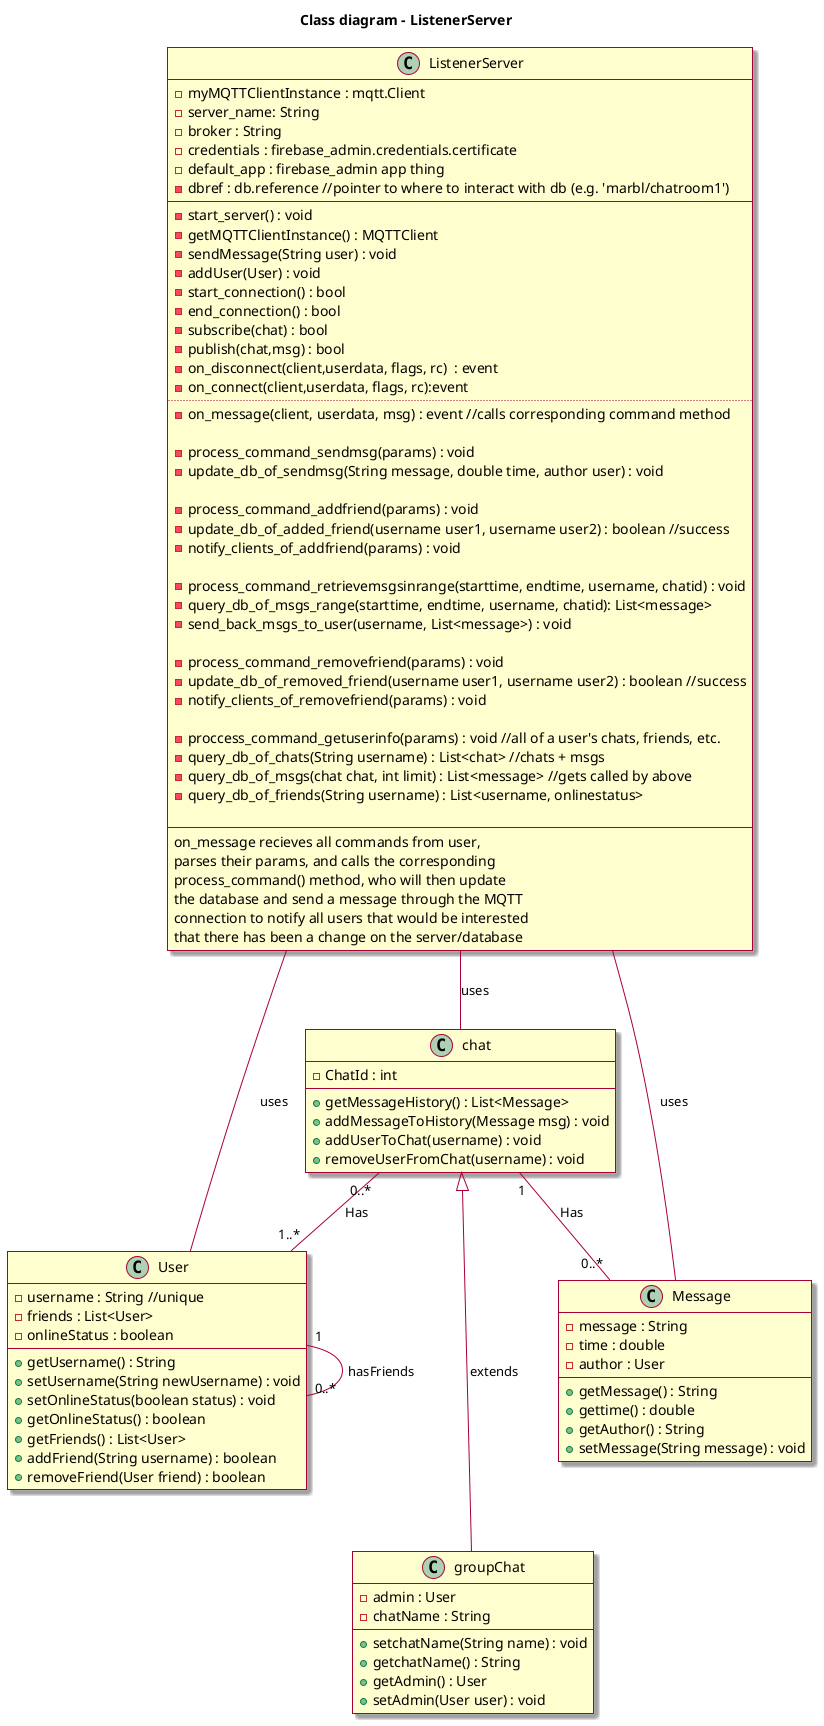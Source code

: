 @startuml

skin rose

title Class diagram - ListenerServer


skinparam componentStyle uml2


class Message{
    - message : String
    - time : double
    - author : User
    +getMessage() : String
    +gettime() : double
    +getAuthor() : String
    +setMessage(String message) : void
}

class User  {
    -username : String //unique
    -friends : List<User>
    -onlineStatus : boolean

    +getUsername() : String
    +setUsername(String newUsername) : void
    +setOnlineStatus(boolean status) : void
    +getOnlineStatus() : boolean
    +getFriends() : List<User>
    +addFriend(String username) : boolean
    +removeFriend(User friend) : boolean
}

User "1"--"0..*" User : hasFriends

Class groupChat {
    -admin : User
    -chatName : String
    +setchatName(String name) : void
    +getchatName() : String
    +getAdmin() : User
    +setAdmin(User user) : void
}

Class chat {
    -ChatId : int
    +getMessageHistory() : List<Message>
    +addMessageToHistory(Message msg) : void
    +addUserToChat(username) : void
    +removeUserFromChat(username) : void
}

chat "0..*" -- "1..*" User : Has

chat "1" -- "0..*" Message : Has

groupChat --up-|> chat : extends

Class Server as "ListenerServer" {
    -myMQTTClientInstance : mqtt.Client 
    -server_name: String
    -broker : String
    -credentials : firebase_admin.credentials.certificate
    -default_app : firebase_admin app thing
    -dbref : db.reference //pointer to where to interact with db (e.g. 'marbl/chatroom1')
    --
     -start_server() : void 
    -getMQTTClientInstance() : MQTTClient
    -sendMessage(String user) : void
    -addUser(User) : void
    -start_connection() : bool
    -end_connection() : bool
    -subscribe(chat) : bool
    -publish(chat,msg) : bool
    -on_disconnect(client,userdata, flags, rc)  : event
    -on_connect(client,userdata, flags, rc):event
    ..
    -on_message(client, userdata, msg) : event //calls corresponding command method
    
    -process_command_sendmsg(params) : void
     -update_db_of_sendmsg(String message, double time, author user) : void
     
    -process_command_addfriend(params) : void
    -update_db_of_added_friend(username user1, username user2) : boolean //success
    -notify_clients_of_addfriend(params) : void
       
    -process_command_retrievemsgsinrange(starttime, endtime, username, chatid) : void
    -query_db_of_msgs_range(starttime, endtime, username, chatid): List<message>
    -send_back_msgs_to_user(username, List<message>) : void
   
     -process_command_removefriend(params) : void
    -update_db_of_removed_friend(username user1, username user2) : boolean //success
     -notify_clients_of_removefriend(params) : void
   
   -proccess_command_getuserinfo(params) : void //all of a user's chats, friends, etc.
   -query_db_of_chats(String username) : List<chat> //chats + msgs
   -query_db_of_msgs(chat chat, int limit) : List<message> //gets called by above
   -query_db_of_friends(String username) : List<username, onlinestatus>
 
    --
    on_message recieves all commands from user,
    parses their params, and calls the corresponding
    process_command() method, who will then update
    the database and send a message through the MQTT
    connection to notify all users that would be interested
    that there has been a change on the server/database
}





Server -- Message: uses
Server -- User : uses
Server -- chat: uses


@enduml